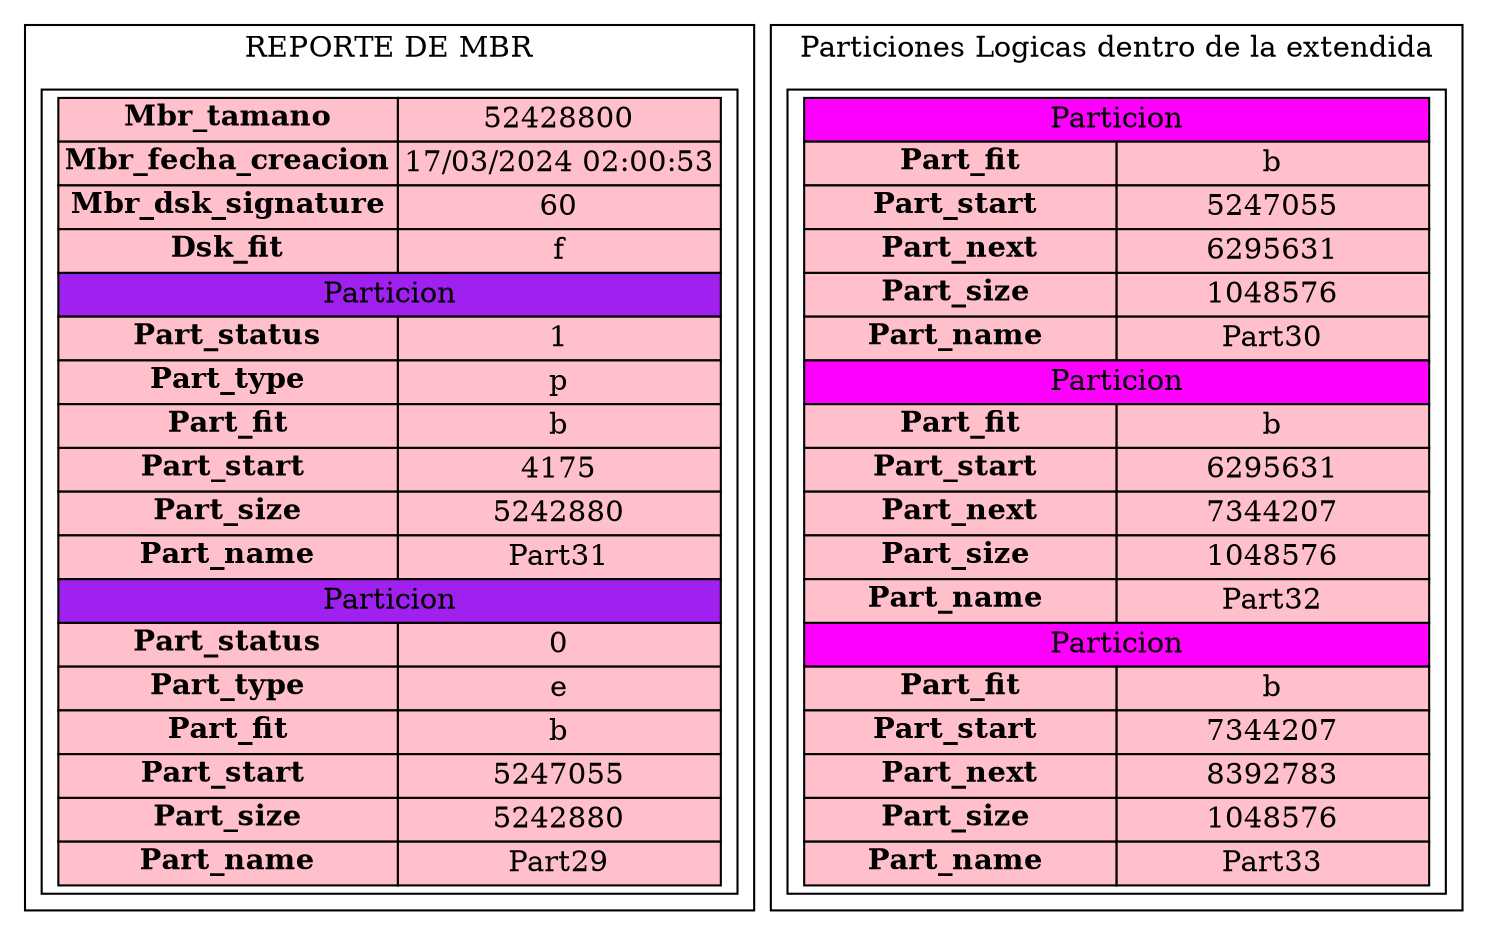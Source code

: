digraph G{
subgraph cluster{
label="REPORTE DE MBR"
tbl[shape=box,label=<
<table border='0' cellborder='1' cellspacing='0' width='300'  height='200' >
<tr> <td width='150' bgcolor="pink"><b>Mbr_tamano</b></td><td width='150' bgcolor="pink">52428800</td>  </tr>
<tr>  <td bgcolor="pink"><b>Mbr_fecha_creacion</b></td><td bgcolor="pink">17/03/2024 02:00:53</td>  </tr>
<tr>  <td bgcolor="pink"><b>Mbr_dsk_signature</b></td><td bgcolor="pink">60</td>  </tr>
<tr>  <td bgcolor="pink"><b>Dsk_fit</b></td><td bgcolor="pink">f</td>  </tr><tr><td colspan="2" bgcolor="purple">Particion</td></tr><tr>  <td bgcolor="pink"><b>Part_status</b></td><td bgcolor="pink">1</td>  </tr>
<tr>  <td bgcolor="pink"><b>Part_type</b></td><td bgcolor="pink">p</td>  </tr>
<tr>  <td bgcolor="pink"><b>Part_fit</b></td><td bgcolor="pink">b</td>  </tr>
<tr>  <td bgcolor="pink"><b>Part_start </b></td><td bgcolor="pink">4175</td>  </tr>
<tr>  <td bgcolor="pink"><b>Part_size</b></td><td bgcolor="pink">5242880</td>  </tr>
<tr>  <td bgcolor="pink"><b>Part_name</b></td><td bgcolor="pink">Part31</td>  </tr>
<tr><td colspan="2" bgcolor="purple">Particion</td></tr><tr>  <td bgcolor="pink"><b>Part_status</b></td><td bgcolor="pink">0</td>  </tr>
<tr>  <td bgcolor="pink"><b>Part_type</b></td><td bgcolor="pink">e</td>  </tr>
<tr>  <td bgcolor="pink"><b>Part_fit</b></td><td bgcolor="pink">b</td>  </tr>
<tr>  <td bgcolor="pink"><b>Part_start </b></td><td bgcolor="pink">5247055</td>  </tr>
<tr>  <td bgcolor="pink"><b>Part_size</b></td><td bgcolor="pink">5242880</td>  </tr>
<tr>  <td bgcolor="pink"><b>Part_name</b></td><td bgcolor="pink">Part29</td>  </tr>
</table>
>];
}subgraph cluster_1{
 label="Particiones Logicas dentro de la extendida"
tbl_1[shape=box, label=<
<table border='0' cellborder='1' cellspacing='0'  width='300' height='160' >
<tr><td width='150' colspan="2" bgcolor="magenta">Particion</td></tr><tr>  <td width='150' bgcolor="pink"><b>Part_fit</b></td><td width='150' bgcolor="pink">b</td>  </tr>
<tr>  <td bgcolor="pink"><b>Part_start </b></td><td bgcolor="pink">5247055</td>  </tr>
<tr>  <td bgcolor="pink"><b>Part_next</b></td><td bgcolor="pink">6295631</td>  </tr>
<tr>  <td bgcolor="pink"><b>Part_size </b></td><td bgcolor="pink">1048576</td>  </tr>
<tr>  <td bgcolor="pink"><b>Part_name </b></td><td bgcolor="pink">Part30</td>  </tr>
<tr><td width='150' colspan="2" bgcolor="magenta">Particion</td></tr><tr>  <td width='150' bgcolor="pink"><b>Part_fit</b></td><td width='150' bgcolor="pink">b</td>  </tr>
<tr>  <td bgcolor="pink"><b>Part_start </b></td><td bgcolor="pink">6295631</td>  </tr>
<tr>  <td bgcolor="pink"><b>Part_next</b></td><td bgcolor="pink">7344207</td>  </tr>
<tr>  <td bgcolor="pink"><b>Part_size </b></td><td bgcolor="pink">1048576</td>  </tr>
<tr>  <td bgcolor="pink"><b>Part_name </b></td><td bgcolor="pink">Part32</td>  </tr>
<tr><td width='150' colspan="2" bgcolor="magenta">Particion</td></tr><tr>  <td width='150' bgcolor="pink"><b>Part_fit</b></td><td width='150' bgcolor="pink">b</td>  </tr>
<tr>  <td bgcolor="pink"><b>Part_start </b></td><td bgcolor="pink">7344207</td>  </tr>
<tr>  <td bgcolor="pink"><b>Part_next</b></td><td bgcolor="pink">8392783</td>  </tr>
<tr>  <td bgcolor="pink"><b>Part_size </b></td><td bgcolor="pink">1048576</td>  </tr>
<tr>  <td bgcolor="pink"><b>Part_name </b></td><td bgcolor="pink">Part33</td>  </tr>
</table>
>];
}}

